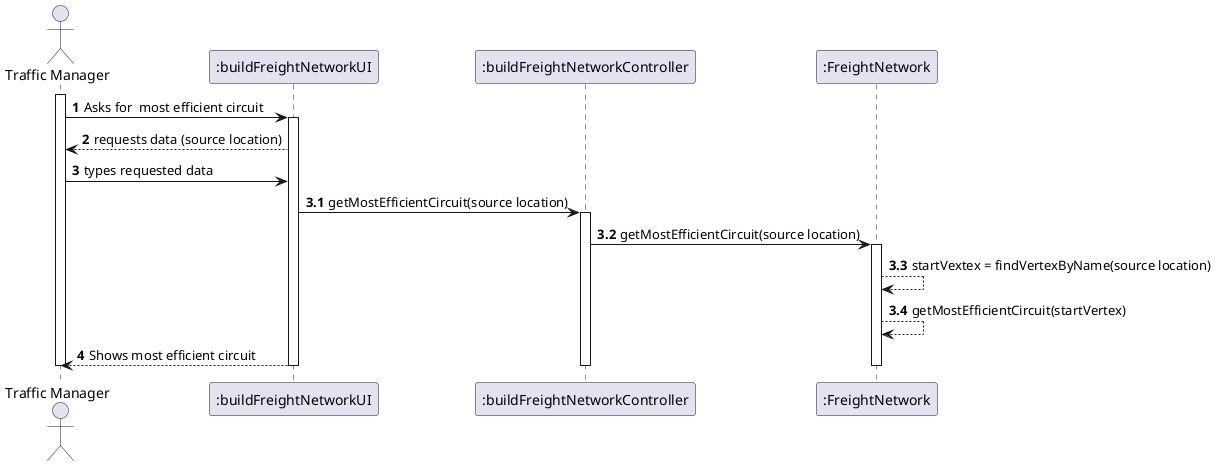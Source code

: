 @startuml
'https://plantuml.com/sequence-diagram

autonumber

actor "Traffic Manager" as TM

participant ":buildFreightNetworkUI" as UI
participant ":buildFreightNetworkController" as CTRL
participant ":FreightNetwork" as NET

activate TM
TM -> UI : Asks for  most efficient circuit

activate UI
UI --> TM : requests data (source location)

TM -> UI : types requested data

autonumber 3.1

UI -> CTRL : getMostEfficientCircuit(source location)
activate CTRL

CTRL -> NET : getMostEfficientCircuit(source location)
activate NET
NET --> NET : startVextex = findVertexByName(source location)
NET --> NET : getMostEfficientCircuit(startVertex)

autonumber 4

UI --> TM : Shows most efficient circuit

deactivate NET
deactivate CTRL
deactivate UI
deactivate TM
@enduml